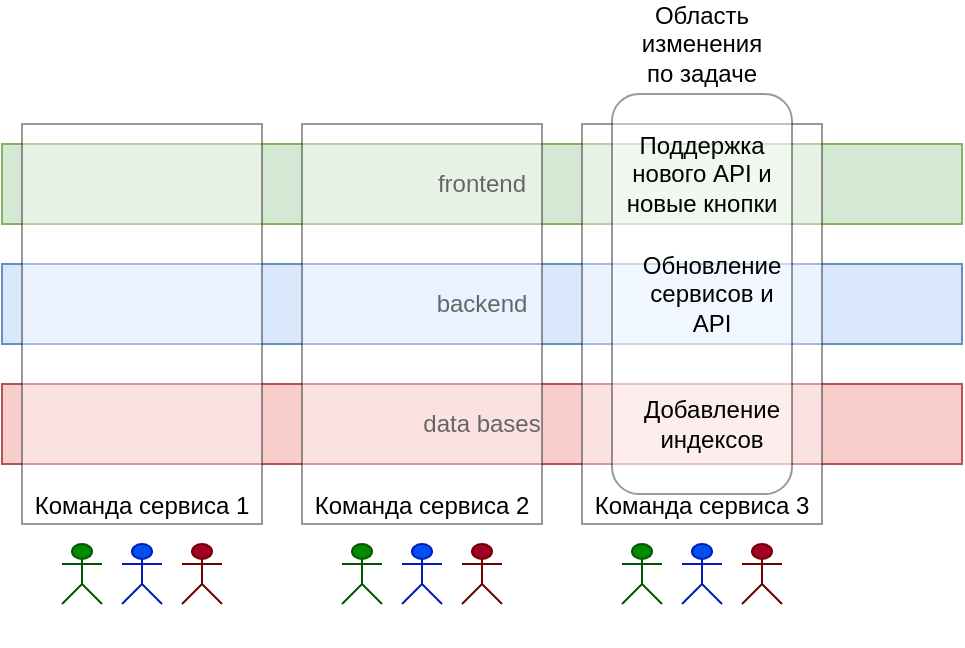 <mxfile version="24.7.12">
  <diagram name="Страница — 1" id="dspnzavVv30NwzIllLJX">
    <mxGraphModel dx="1386" dy="777" grid="1" gridSize="10" guides="1" tooltips="1" connect="1" arrows="1" fold="1" page="1" pageScale="1" pageWidth="827" pageHeight="1169" math="0" shadow="0">
      <root>
        <mxCell id="0" />
        <mxCell id="1" parent="0" />
        <mxCell id="sdQKKtl3xIUhH_cptPtz-1" value="frontend" style="rounded=0;whiteSpace=wrap;html=1;fillColor=#d5e8d4;strokeColor=#82b366;" vertex="1" parent="1">
          <mxGeometry x="120" y="160" width="480" height="40" as="geometry" />
        </mxCell>
        <mxCell id="sdQKKtl3xIUhH_cptPtz-2" value="backend" style="rounded=0;whiteSpace=wrap;html=1;fillColor=#dae8fc;strokeColor=#6c8ebf;" vertex="1" parent="1">
          <mxGeometry x="120" y="220" width="480" height="40" as="geometry" />
        </mxCell>
        <mxCell id="sdQKKtl3xIUhH_cptPtz-3" value="data bases" style="rounded=0;whiteSpace=wrap;html=1;fillColor=#f8cecc;strokeColor=#b85450;" vertex="1" parent="1">
          <mxGeometry x="120" y="280" width="480" height="40" as="geometry" />
        </mxCell>
        <mxCell id="sdQKKtl3xIUhH_cptPtz-8" value="fe" style="shape=umlActor;verticalLabelPosition=bottom;verticalAlign=top;html=1;outlineConnect=0;fillColor=#008a00;strokeColor=#005700;fontColor=#ffffff;" vertex="1" parent="1">
          <mxGeometry x="150" y="360" width="20" height="30" as="geometry" />
        </mxCell>
        <mxCell id="sdQKKtl3xIUhH_cptPtz-10" value="be" style="shape=umlActor;verticalLabelPosition=bottom;verticalAlign=top;html=1;outlineConnect=0;fillColor=#0050ef;fontColor=#ffffff;strokeColor=#001DBC;" vertex="1" parent="1">
          <mxGeometry x="180" y="360" width="20" height="30" as="geometry" />
        </mxCell>
        <mxCell id="sdQKKtl3xIUhH_cptPtz-12" value="dba" style="shape=umlActor;verticalLabelPosition=bottom;verticalAlign=top;html=1;outlineConnect=0;fillColor=#a20025;fontColor=#ffffff;strokeColor=#6F0000;" vertex="1" parent="1">
          <mxGeometry x="210" y="360" width="20" height="30" as="geometry" />
        </mxCell>
        <mxCell id="sdQKKtl3xIUhH_cptPtz-21" value="Команда сервиса 1" style="rounded=0;whiteSpace=wrap;html=1;opacity=40;verticalAlign=bottom;" vertex="1" parent="1">
          <mxGeometry x="130" y="150" width="120" height="200" as="geometry" />
        </mxCell>
        <mxCell id="sdQKKtl3xIUhH_cptPtz-22" value="Команда сервиса 2" style="rounded=0;whiteSpace=wrap;html=1;opacity=40;verticalAlign=bottom;" vertex="1" parent="1">
          <mxGeometry x="270" y="150" width="120" height="200" as="geometry" />
        </mxCell>
        <mxCell id="sdQKKtl3xIUhH_cptPtz-23" value="Команда сервиса 3" style="rounded=0;whiteSpace=wrap;html=1;opacity=40;verticalAlign=bottom;" vertex="1" parent="1">
          <mxGeometry x="410" y="150" width="120" height="200" as="geometry" />
        </mxCell>
        <mxCell id="sdQKKtl3xIUhH_cptPtz-25" value="fe" style="shape=umlActor;verticalLabelPosition=bottom;verticalAlign=top;html=1;outlineConnect=0;fillColor=#008a00;strokeColor=#005700;fontColor=#ffffff;" vertex="1" parent="1">
          <mxGeometry x="290" y="360" width="20" height="30" as="geometry" />
        </mxCell>
        <mxCell id="sdQKKtl3xIUhH_cptPtz-26" value="be" style="shape=umlActor;verticalLabelPosition=bottom;verticalAlign=top;html=1;outlineConnect=0;fillColor=#0050ef;fontColor=#ffffff;strokeColor=#001DBC;" vertex="1" parent="1">
          <mxGeometry x="320" y="360" width="20" height="30" as="geometry" />
        </mxCell>
        <mxCell id="sdQKKtl3xIUhH_cptPtz-27" value="dba" style="shape=umlActor;verticalLabelPosition=bottom;verticalAlign=top;html=1;outlineConnect=0;fillColor=#a20025;fontColor=#ffffff;strokeColor=#6F0000;" vertex="1" parent="1">
          <mxGeometry x="350" y="360" width="20" height="30" as="geometry" />
        </mxCell>
        <mxCell id="sdQKKtl3xIUhH_cptPtz-28" value="fe" style="shape=umlActor;verticalLabelPosition=bottom;verticalAlign=top;html=1;outlineConnect=0;fillColor=#008a00;strokeColor=#005700;fontColor=#ffffff;" vertex="1" parent="1">
          <mxGeometry x="430" y="360" width="20" height="30" as="geometry" />
        </mxCell>
        <mxCell id="sdQKKtl3xIUhH_cptPtz-29" value="be" style="shape=umlActor;verticalLabelPosition=bottom;verticalAlign=top;html=1;outlineConnect=0;fillColor=#0050ef;fontColor=#ffffff;strokeColor=#001DBC;" vertex="1" parent="1">
          <mxGeometry x="460" y="360" width="20" height="30" as="geometry" />
        </mxCell>
        <mxCell id="sdQKKtl3xIUhH_cptPtz-30" value="dba" style="shape=umlActor;verticalLabelPosition=bottom;verticalAlign=top;html=1;outlineConnect=0;fillColor=#a20025;fontColor=#ffffff;strokeColor=#6F0000;" vertex="1" parent="1">
          <mxGeometry x="490" y="360" width="20" height="30" as="geometry" />
        </mxCell>
        <mxCell id="sdQKKtl3xIUhH_cptPtz-13" value="" style="rounded=1;whiteSpace=wrap;html=1;opacity=40;" vertex="1" parent="1">
          <mxGeometry x="425" y="135" width="90" height="200" as="geometry" />
        </mxCell>
        <mxCell id="sdQKKtl3xIUhH_cptPtz-14" value="Область изменения&lt;br&gt;по задаче" style="text;html=1;align=center;verticalAlign=middle;whiteSpace=wrap;rounded=0;" vertex="1" parent="1">
          <mxGeometry x="440" y="95" width="60" height="30" as="geometry" />
        </mxCell>
        <mxCell id="sdQKKtl3xIUhH_cptPtz-15" value="Добавление&lt;br&gt;индексов" style="text;html=1;align=center;verticalAlign=middle;whiteSpace=wrap;rounded=0;" vertex="1" parent="1">
          <mxGeometry x="445" y="285" width="60" height="30" as="geometry" />
        </mxCell>
        <mxCell id="sdQKKtl3xIUhH_cptPtz-18" value="Обновление сервисов и API" style="text;html=1;align=center;verticalAlign=middle;whiteSpace=wrap;rounded=0;" vertex="1" parent="1">
          <mxGeometry x="445" y="220" width="60" height="30" as="geometry" />
        </mxCell>
        <mxCell id="sdQKKtl3xIUhH_cptPtz-19" value="Поддержка нового API и новые кнопки" style="text;html=1;align=center;verticalAlign=middle;whiteSpace=wrap;rounded=0;" vertex="1" parent="1">
          <mxGeometry x="430" y="160" width="80" height="30" as="geometry" />
        </mxCell>
      </root>
    </mxGraphModel>
  </diagram>
</mxfile>
